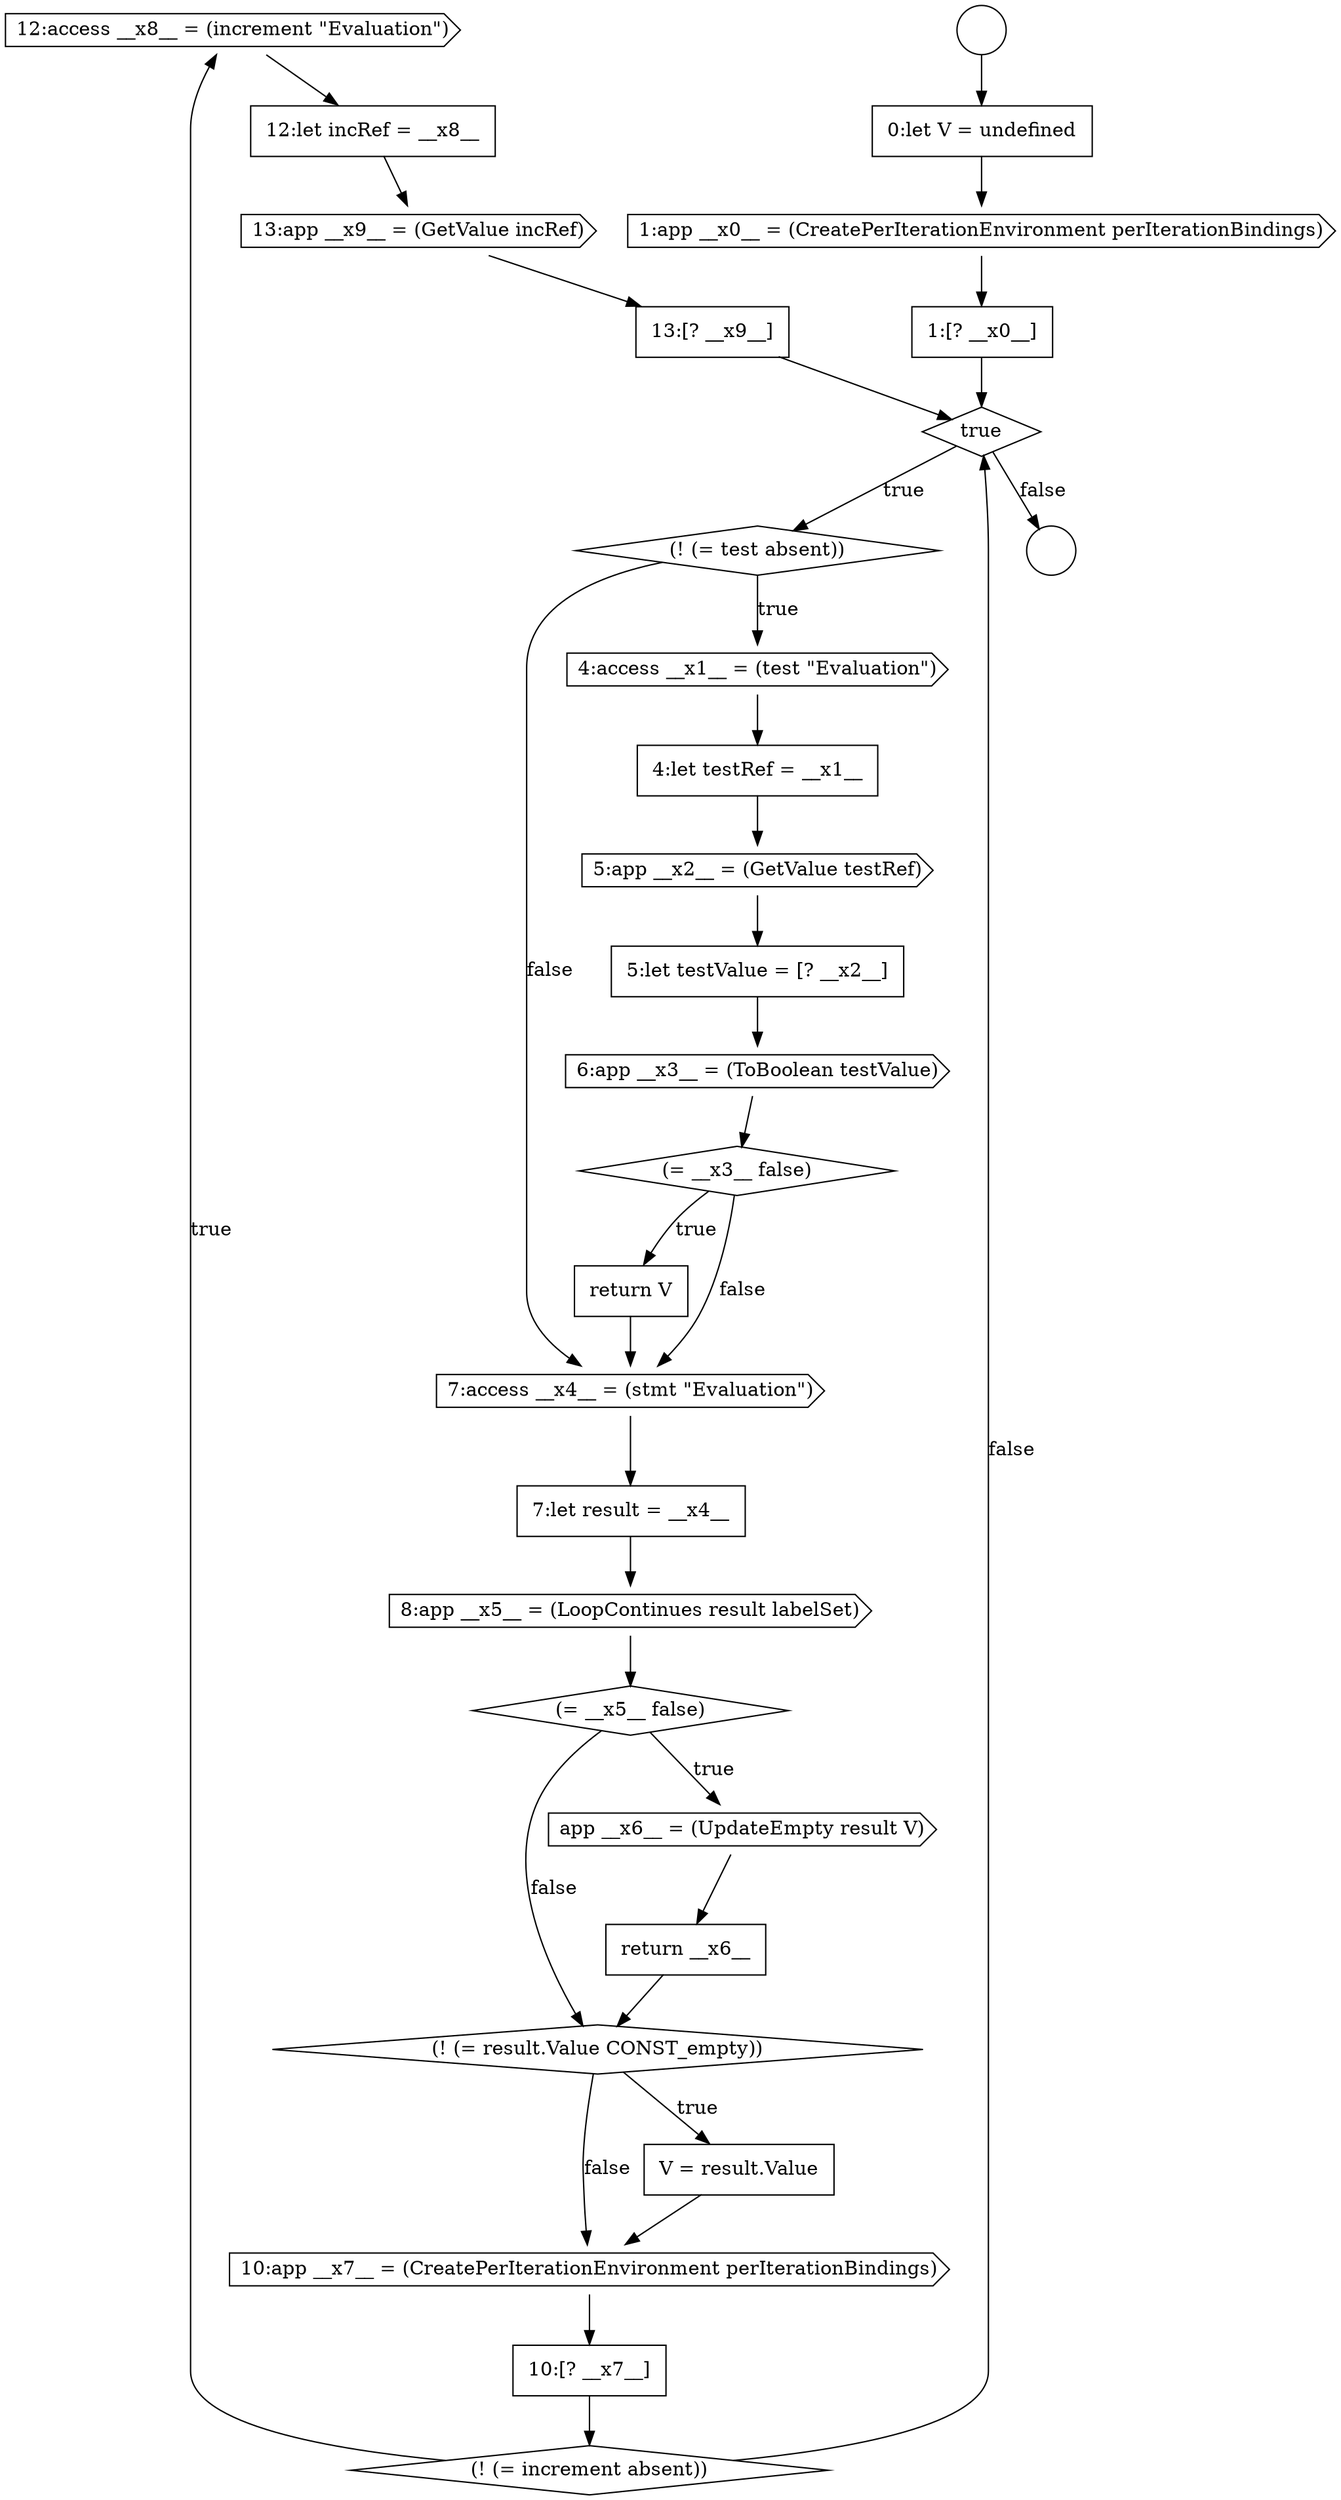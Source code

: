 digraph {
  node6754 [shape=cds, label=<<font color="black">12:access __x8__ = (increment &quot;Evaluation&quot;)</font>> color="black" fillcolor="white" style=filled]
  node6749 [shape=diamond, label=<<font color="black">(! (= result.Value CONST_empty))</font>> color="black" fillcolor="white" style=filled]
  node6734 [shape=diamond, label=<<font color="black">true</font>> color="black" fillcolor="white" style=filled]
  node6745 [shape=cds, label=<<font color="black">8:app __x5__ = (LoopContinues result labelSet)</font>> color="black" fillcolor="white" style=filled]
  node6748 [shape=none, margin=0, label=<<font color="black">
    <table border="0" cellborder="1" cellspacing="0" cellpadding="10">
      <tr><td align="left">return __x6__</td></tr>
    </table>
  </font>> color="black" fillcolor="white" style=filled]
  node6752 [shape=none, margin=0, label=<<font color="black">
    <table border="0" cellborder="1" cellspacing="0" cellpadding="10">
      <tr><td align="left">10:[? __x7__]</td></tr>
    </table>
  </font>> color="black" fillcolor="white" style=filled]
  node6756 [shape=cds, label=<<font color="black">13:app __x9__ = (GetValue incRef)</font>> color="black" fillcolor="white" style=filled]
  node6757 [shape=none, margin=0, label=<<font color="black">
    <table border="0" cellborder="1" cellspacing="0" cellpadding="10">
      <tr><td align="left">13:[? __x9__]</td></tr>
    </table>
  </font>> color="black" fillcolor="white" style=filled]
  node6747 [shape=cds, label=<<font color="black">app __x6__ = (UpdateEmpty result V)</font>> color="black" fillcolor="white" style=filled]
  node6751 [shape=cds, label=<<font color="black">10:app __x7__ = (CreatePerIterationEnvironment perIterationBindings)</font>> color="black" fillcolor="white" style=filled]
  node6746 [shape=diamond, label=<<font color="black">(= __x5__ false)</font>> color="black" fillcolor="white" style=filled]
  node6743 [shape=cds, label=<<font color="black">7:access __x4__ = (stmt &quot;Evaluation&quot;)</font>> color="black" fillcolor="white" style=filled]
  node6753 [shape=diamond, label=<<font color="black">(! (= increment absent))</font>> color="black" fillcolor="white" style=filled]
  node6750 [shape=none, margin=0, label=<<font color="black">
    <table border="0" cellborder="1" cellspacing="0" cellpadding="10">
      <tr><td align="left">V = result.Value</td></tr>
    </table>
  </font>> color="black" fillcolor="white" style=filled]
  node6744 [shape=none, margin=0, label=<<font color="black">
    <table border="0" cellborder="1" cellspacing="0" cellpadding="10">
      <tr><td align="left">7:let result = __x4__</td></tr>
    </table>
  </font>> color="black" fillcolor="white" style=filled]
  node6732 [shape=cds, label=<<font color="black">1:app __x0__ = (CreatePerIterationEnvironment perIterationBindings)</font>> color="black" fillcolor="white" style=filled]
  node6755 [shape=none, margin=0, label=<<font color="black">
    <table border="0" cellborder="1" cellspacing="0" cellpadding="10">
      <tr><td align="left">12:let incRef = __x8__</td></tr>
    </table>
  </font>> color="black" fillcolor="white" style=filled]
  node6740 [shape=cds, label=<<font color="black">6:app __x3__ = (ToBoolean testValue)</font>> color="black" fillcolor="white" style=filled]
  node6731 [shape=none, margin=0, label=<<font color="black">
    <table border="0" cellborder="1" cellspacing="0" cellpadding="10">
      <tr><td align="left">0:let V = undefined</td></tr>
    </table>
  </font>> color="black" fillcolor="white" style=filled]
  node6741 [shape=diamond, label=<<font color="black">(= __x3__ false)</font>> color="black" fillcolor="white" style=filled]
  node6742 [shape=none, margin=0, label=<<font color="black">
    <table border="0" cellborder="1" cellspacing="0" cellpadding="10">
      <tr><td align="left">return V</td></tr>
    </table>
  </font>> color="black" fillcolor="white" style=filled]
  node6737 [shape=none, margin=0, label=<<font color="black">
    <table border="0" cellborder="1" cellspacing="0" cellpadding="10">
      <tr><td align="left">4:let testRef = __x1__</td></tr>
    </table>
  </font>> color="black" fillcolor="white" style=filled]
  node6738 [shape=cds, label=<<font color="black">5:app __x2__ = (GetValue testRef)</font>> color="black" fillcolor="white" style=filled]
  node6736 [shape=cds, label=<<font color="black">4:access __x1__ = (test &quot;Evaluation&quot;)</font>> color="black" fillcolor="white" style=filled]
  node6730 [shape=circle label=" " color="black" fillcolor="white" style=filled]
  node6735 [shape=diamond, label=<<font color="black">(! (= test absent))</font>> color="black" fillcolor="white" style=filled]
  node6729 [shape=circle label=" " color="black" fillcolor="white" style=filled]
  node6733 [shape=none, margin=0, label=<<font color="black">
    <table border="0" cellborder="1" cellspacing="0" cellpadding="10">
      <tr><td align="left">1:[? __x0__]</td></tr>
    </table>
  </font>> color="black" fillcolor="white" style=filled]
  node6739 [shape=none, margin=0, label=<<font color="black">
    <table border="0" cellborder="1" cellspacing="0" cellpadding="10">
      <tr><td align="left">5:let testValue = [? __x2__]</td></tr>
    </table>
  </font>> color="black" fillcolor="white" style=filled]
  node6754 -> node6755 [ color="black"]
  node6738 -> node6739 [ color="black"]
  node6737 -> node6738 [ color="black"]
  node6747 -> node6748 [ color="black"]
  node6755 -> node6756 [ color="black"]
  node6735 -> node6736 [label=<<font color="black">true</font>> color="black"]
  node6735 -> node6743 [label=<<font color="black">false</font>> color="black"]
  node6740 -> node6741 [ color="black"]
  node6753 -> node6754 [label=<<font color="black">true</font>> color="black"]
  node6753 -> node6734 [label=<<font color="black">false</font>> color="black"]
  node6746 -> node6747 [label=<<font color="black">true</font>> color="black"]
  node6746 -> node6749 [label=<<font color="black">false</font>> color="black"]
  node6757 -> node6734 [ color="black"]
  node6752 -> node6753 [ color="black"]
  node6731 -> node6732 [ color="black"]
  node6751 -> node6752 [ color="black"]
  node6734 -> node6735 [label=<<font color="black">true</font>> color="black"]
  node6734 -> node6730 [label=<<font color="black">false</font>> color="black"]
  node6736 -> node6737 [ color="black"]
  node6744 -> node6745 [ color="black"]
  node6748 -> node6749 [ color="black"]
  node6750 -> node6751 [ color="black"]
  node6756 -> node6757 [ color="black"]
  node6742 -> node6743 [ color="black"]
  node6729 -> node6731 [ color="black"]
  node6741 -> node6742 [label=<<font color="black">true</font>> color="black"]
  node6741 -> node6743 [label=<<font color="black">false</font>> color="black"]
  node6743 -> node6744 [ color="black"]
  node6745 -> node6746 [ color="black"]
  node6733 -> node6734 [ color="black"]
  node6749 -> node6750 [label=<<font color="black">true</font>> color="black"]
  node6749 -> node6751 [label=<<font color="black">false</font>> color="black"]
  node6732 -> node6733 [ color="black"]
  node6739 -> node6740 [ color="black"]
}
